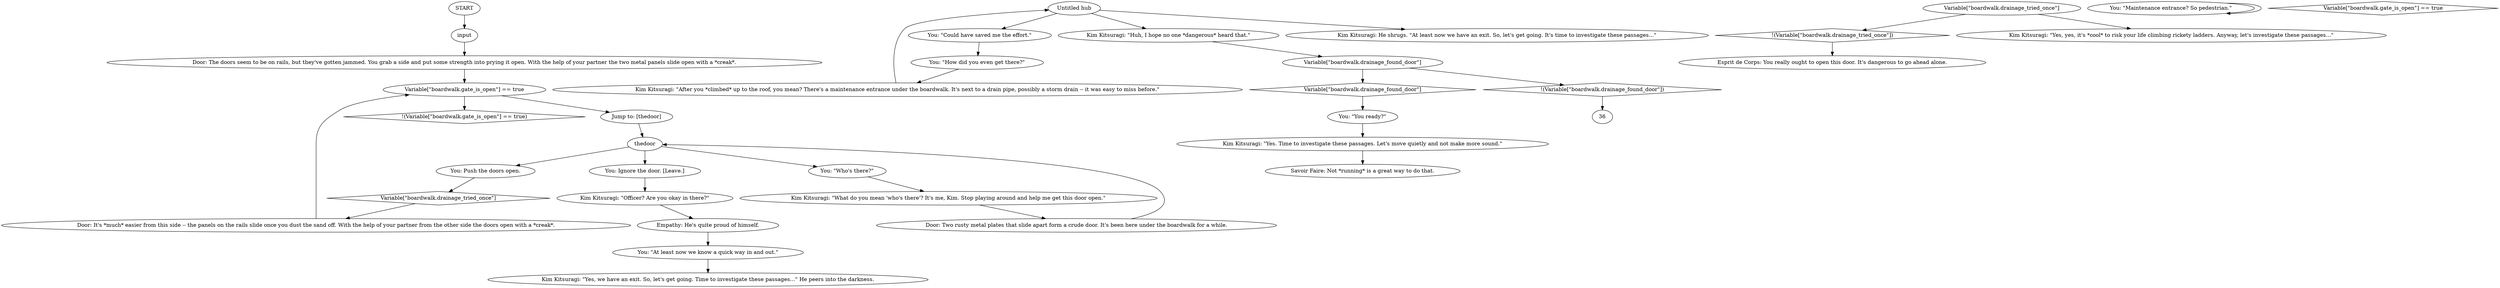 # LAIR / EXIT DOOR
# Door interactable, open the door, let Kim in. Kim possibly hidden behind fog of war.
# ==================================================
digraph G {
	  0 [label="START"];
	  1 [label="input"];
	  2 [label="You: \"You ready?\""];
	  3 [label="Kim Kitsuragi: \"Officer? Are you okay in there?\""];
	  4 [label="Kim Kitsuragi: \"What do you mean 'who's there'? It's me, Kim. Stop playing around and help me get this door open.\""];
	  5 [label="Savoir Faire: Not *running* is a great way to do that."];
	  6 [label="Kim Kitsuragi: \"After you *climbed* up to the roof, you mean? There's a maintenance entrance under the boardwalk. It's next to a drain pipe, possibly a storm drain -- it was easy to miss before.\""];
	  7 [label="Variable[\"boardwalk.drainage_found_door\"]"];
	  8 [label="Variable[\"boardwalk.drainage_found_door\"]", shape=diamond];
	  9 [label="!(Variable[\"boardwalk.drainage_found_door\"])", shape=diamond];
	  10 [label="You: \"Could have saved me the effort.\""];
	  11 [label="Kim Kitsuragi: \"Yes, we have an exit. So, let's get going. Time to investigate these passages...\" He peers into the darkness."];
	  12 [label="Door: It's *much* easier from this side -- the panels on the rails slide once you dust the sand off. With the help of your partner from the other side the doors open with a *creak*."];
	  13 [label="You: \"Who's there?\""];
	  14 [label="You: Ignore the door. [Leave.]"];
	  15 [label="Kim Kitsuragi: \"Yes. Time to investigate these passages. Let's move quietly and not make more sound.\""];
	  16 [label="You: Push the doors open."];
	  17 [label="thedoor"];
	  18 [label="Variable[\"boardwalk.drainage_tried_once\"]"];
	  19 [label="Variable[\"boardwalk.drainage_tried_once\"]", shape=diamond];
	  20 [label="!(Variable[\"boardwalk.drainage_tried_once\"])", shape=diamond];
	  21 [label="Kim Kitsuragi: \"Yes, yes, it's *cool* to risk your life climbing rickety ladders. Anyway, let's investigate these passages...\""];
	  22 [label="You: \"Maintenance entrance? So pedestrian.\""];
	  23 [label="Kim Kitsuragi: \"Huh, I hope no one *dangerous* heard that.\""];
	  24 [label="Variable[\"boardwalk.gate_is_open\"] == true"];
	  25 [label="Variable[\"boardwalk.gate_is_open\"] == true", shape=diamond];
	  26 [label="!(Variable[\"boardwalk.gate_is_open\"] == true)", shape=diamond];
	  27 [label="Jump to: [thedoor]"];
	  28 [label="Door: Two rusty metal plates that slide apart form a crude door. It's been here under the boardwalk for a while."];
	  29 [label="Door: The doors seem to be on rails, but they've gotten jammed. You grab a side and put some strength into prying it open. With the help of your partner the two metal panels slide open with a *creak*."];
	  30 [label="Esprit de Corps: You really ought to open this door. It's dangerous to go ahead alone."];
	  31 [label="Empathy: He's quite proud of himself."];
	  32 [label="Untitled hub"];
	  33 [label="You: \"At least now we know a quick way in and out.\""];
	  34 [label="Kim Kitsuragi: He shrugs. \"At least now we have an exit. So, let's get going. It's time to investigate these passages...\""];
	  35 [label="You: \"How did you even get there?\""];
	  0 -> 1
	  1 -> 29
	  2 -> 15
	  3 -> 31
	  4 -> 28
	  6 -> 32
	  7 -> 8
	  7 -> 9
	  8 -> 2
	  9 -> 36
	  10 -> 35
	  12 -> 24
	  13 -> 4
	  14 -> 3
	  15 -> 5
	  16 -> 19
	  17 -> 16
	  17 -> 13
	  17 -> 14
	  18 -> 20
	  18 -> 21
	  19 -> 12
	  20 -> 30
	  22 -> 22
	  23 -> 7
	  24 -> 26
	  24 -> 27
	  27 -> 17
	  28 -> 17
	  29 -> 24
	  31 -> 33
	  32 -> 10
	  32 -> 34
	  32 -> 23
	  33 -> 11
	  35 -> 6
}

